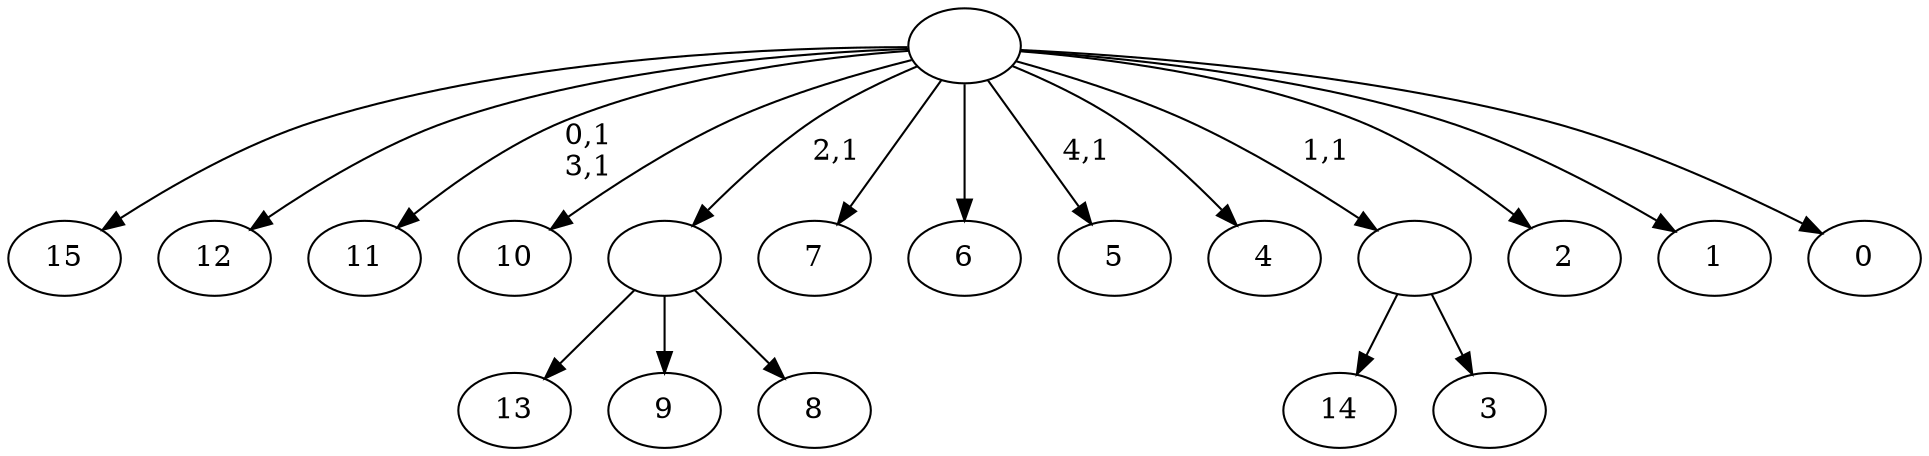 digraph T {
	21 [label="15"]
	20 [label="14"]
	19 [label="13"]
	18 [label="12"]
	17 [label="11"]
	14 [label="10"]
	13 [label="9"]
	12 [label="8"]
	11 [label=""]
	10 [label="7"]
	9 [label="6"]
	8 [label="5"]
	6 [label="4"]
	5 [label="3"]
	4 [label=""]
	3 [label="2"]
	2 [label="1"]
	1 [label="0"]
	0 [label=""]
	11 -> 19 [label=""]
	11 -> 13 [label=""]
	11 -> 12 [label=""]
	4 -> 20 [label=""]
	4 -> 5 [label=""]
	0 -> 8 [label="4,1"]
	0 -> 17 [label="0,1\n3,1"]
	0 -> 21 [label=""]
	0 -> 18 [label=""]
	0 -> 14 [label=""]
	0 -> 11 [label="2,1"]
	0 -> 10 [label=""]
	0 -> 9 [label=""]
	0 -> 6 [label=""]
	0 -> 4 [label="1,1"]
	0 -> 3 [label=""]
	0 -> 2 [label=""]
	0 -> 1 [label=""]
}
